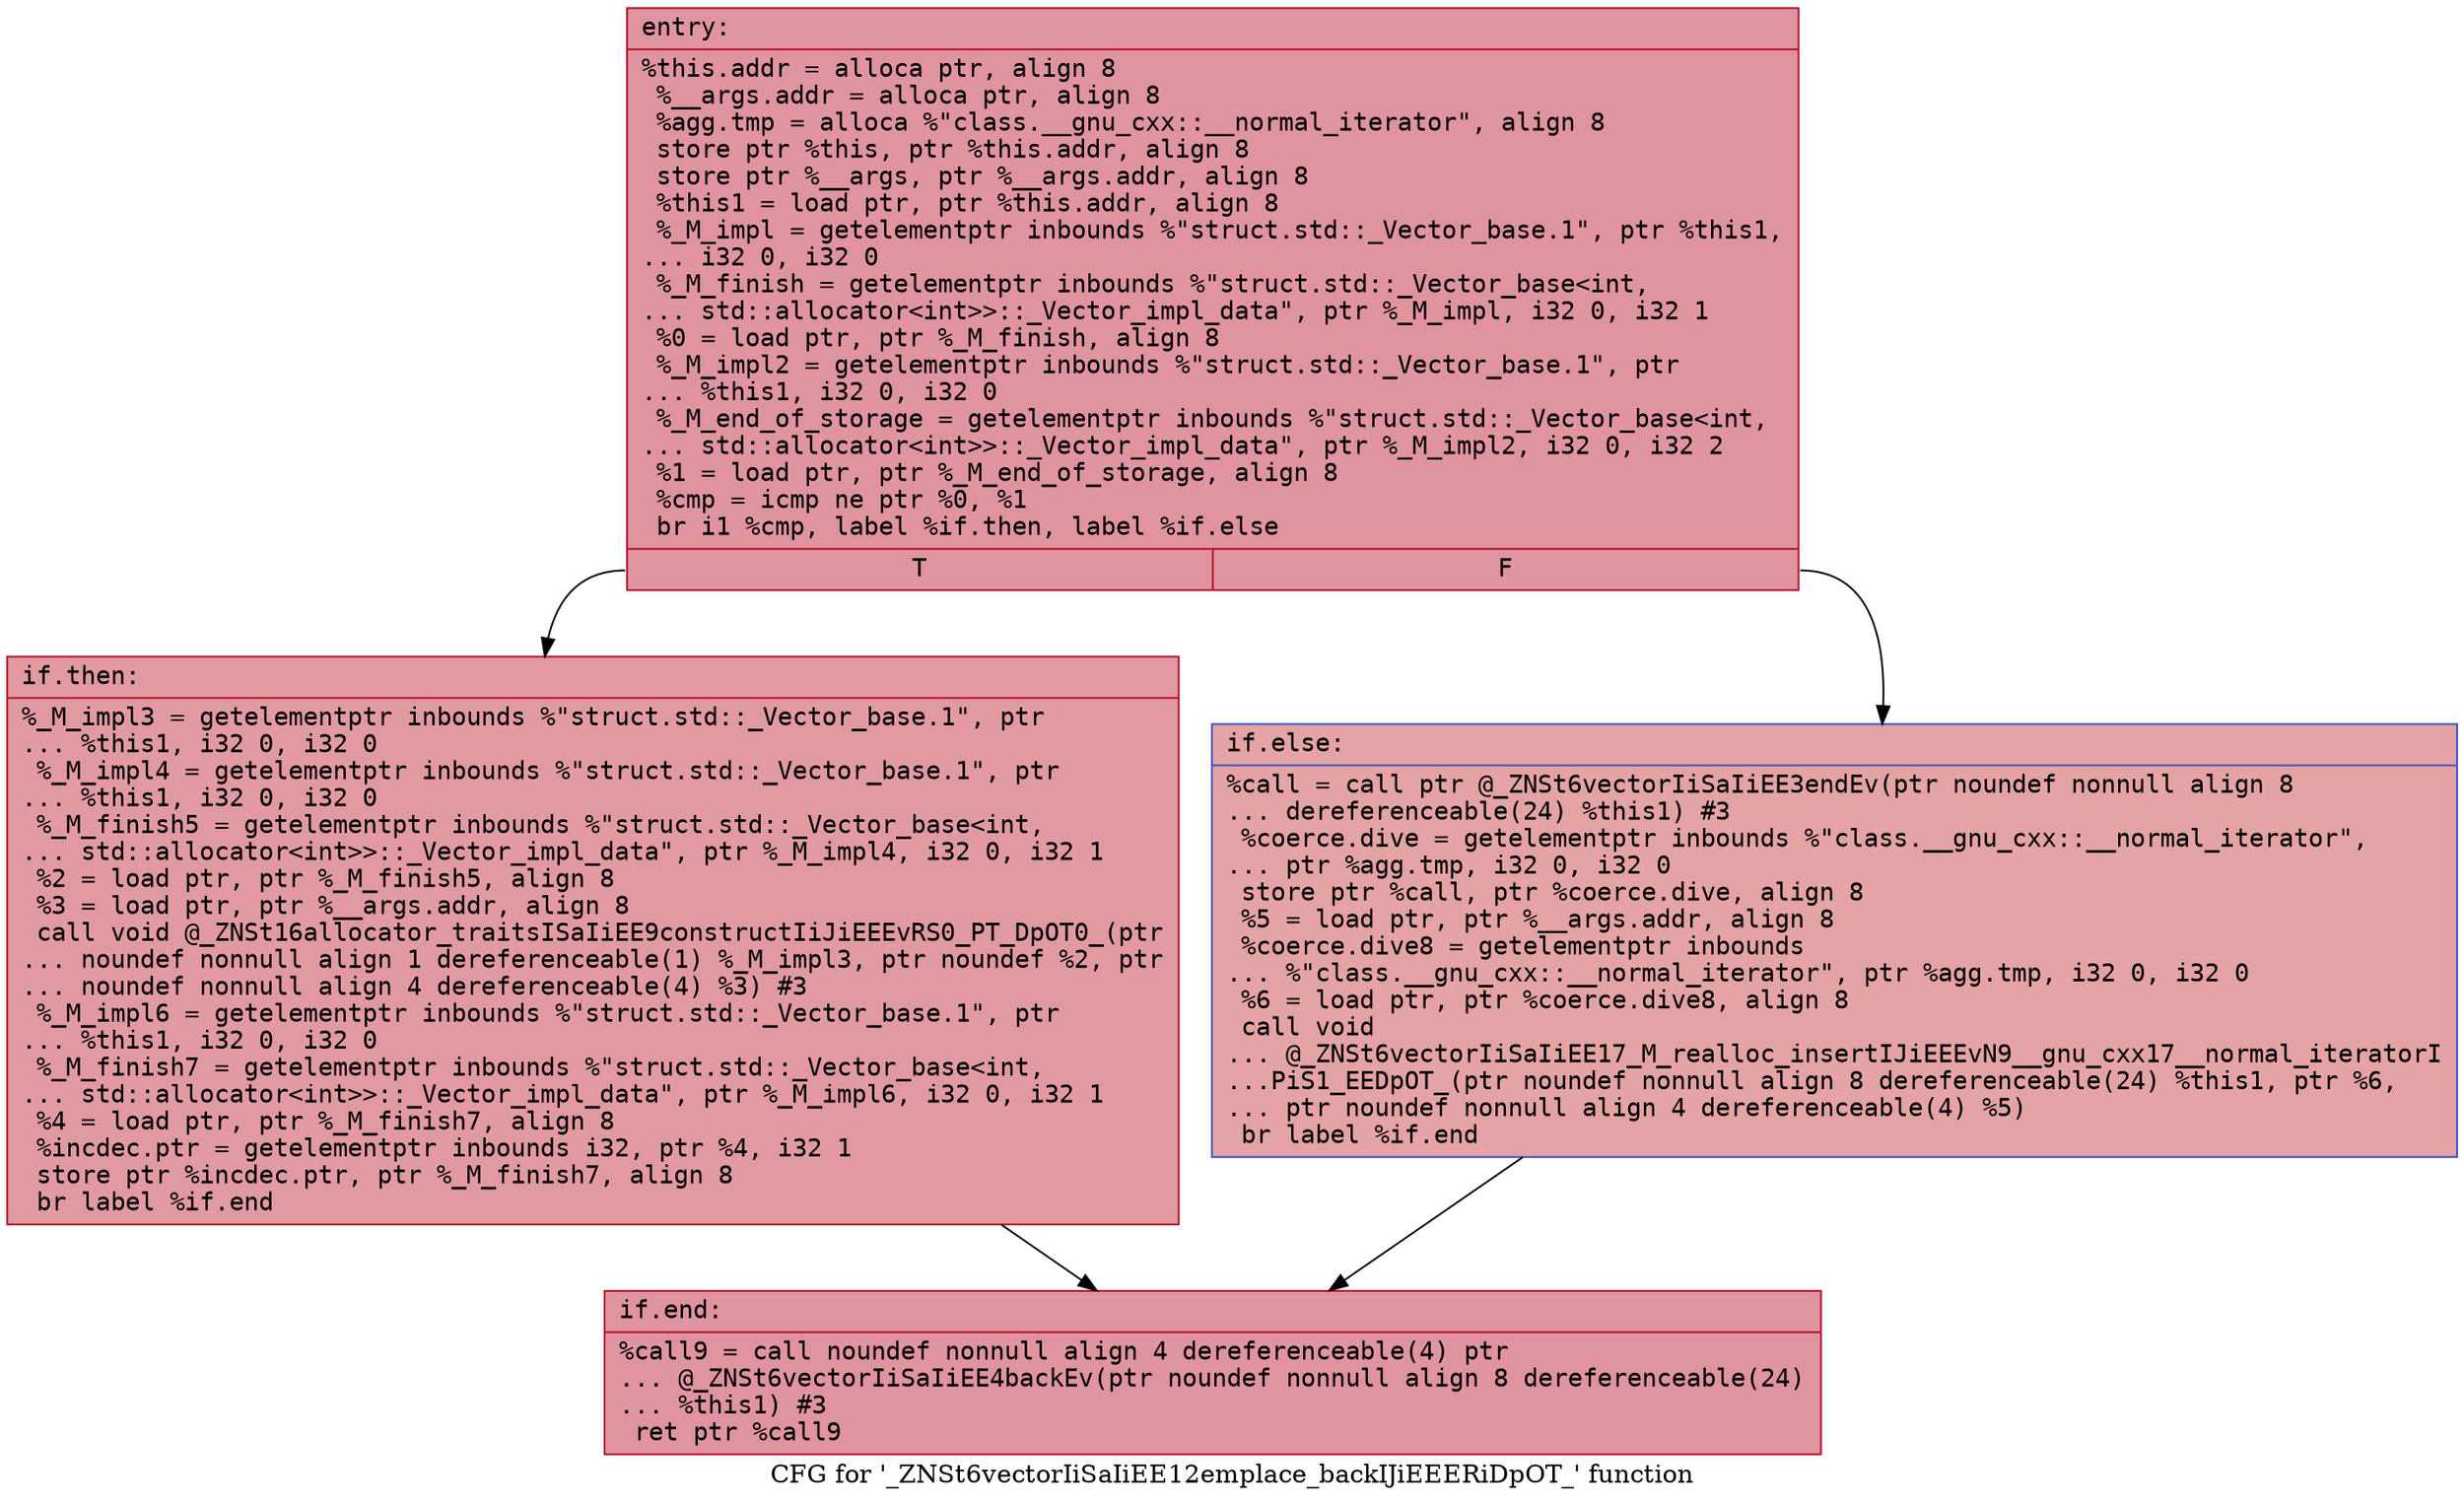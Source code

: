 digraph "CFG for '_ZNSt6vectorIiSaIiEE12emplace_backIJiEEERiDpOT_' function" {
	label="CFG for '_ZNSt6vectorIiSaIiEE12emplace_backIJiEEERiDpOT_' function";

	Node0x56307d708a90 [shape=record,color="#b70d28ff", style=filled, fillcolor="#b70d2870" fontname="Courier",label="{entry:\l|  %this.addr = alloca ptr, align 8\l  %__args.addr = alloca ptr, align 8\l  %agg.tmp = alloca %\"class.__gnu_cxx::__normal_iterator\", align 8\l  store ptr %this, ptr %this.addr, align 8\l  store ptr %__args, ptr %__args.addr, align 8\l  %this1 = load ptr, ptr %this.addr, align 8\l  %_M_impl = getelementptr inbounds %\"struct.std::_Vector_base.1\", ptr %this1,\l... i32 0, i32 0\l  %_M_finish = getelementptr inbounds %\"struct.std::_Vector_base\<int,\l... std::allocator\<int\>\>::_Vector_impl_data\", ptr %_M_impl, i32 0, i32 1\l  %0 = load ptr, ptr %_M_finish, align 8\l  %_M_impl2 = getelementptr inbounds %\"struct.std::_Vector_base.1\", ptr\l... %this1, i32 0, i32 0\l  %_M_end_of_storage = getelementptr inbounds %\"struct.std::_Vector_base\<int,\l... std::allocator\<int\>\>::_Vector_impl_data\", ptr %_M_impl2, i32 0, i32 2\l  %1 = load ptr, ptr %_M_end_of_storage, align 8\l  %cmp = icmp ne ptr %0, %1\l  br i1 %cmp, label %if.then, label %if.else\l|{<s0>T|<s1>F}}"];
	Node0x56307d708a90:s0 -> Node0x56307d709410[tooltip="entry -> if.then\nProbability 62.50%" ];
	Node0x56307d708a90:s1 -> Node0x56307d709620[tooltip="entry -> if.else\nProbability 37.50%" ];
	Node0x56307d709410 [shape=record,color="#b70d28ff", style=filled, fillcolor="#bb1b2c70" fontname="Courier",label="{if.then:\l|  %_M_impl3 = getelementptr inbounds %\"struct.std::_Vector_base.1\", ptr\l... %this1, i32 0, i32 0\l  %_M_impl4 = getelementptr inbounds %\"struct.std::_Vector_base.1\", ptr\l... %this1, i32 0, i32 0\l  %_M_finish5 = getelementptr inbounds %\"struct.std::_Vector_base\<int,\l... std::allocator\<int\>\>::_Vector_impl_data\", ptr %_M_impl4, i32 0, i32 1\l  %2 = load ptr, ptr %_M_finish5, align 8\l  %3 = load ptr, ptr %__args.addr, align 8\l  call void @_ZNSt16allocator_traitsISaIiEE9constructIiJiEEEvRS0_PT_DpOT0_(ptr\l... noundef nonnull align 1 dereferenceable(1) %_M_impl3, ptr noundef %2, ptr\l... noundef nonnull align 4 dereferenceable(4) %3) #3\l  %_M_impl6 = getelementptr inbounds %\"struct.std::_Vector_base.1\", ptr\l... %this1, i32 0, i32 0\l  %_M_finish7 = getelementptr inbounds %\"struct.std::_Vector_base\<int,\l... std::allocator\<int\>\>::_Vector_impl_data\", ptr %_M_impl6, i32 0, i32 1\l  %4 = load ptr, ptr %_M_finish7, align 8\l  %incdec.ptr = getelementptr inbounds i32, ptr %4, i32 1\l  store ptr %incdec.ptr, ptr %_M_finish7, align 8\l  br label %if.end\l}"];
	Node0x56307d709410 -> Node0x56307d709a80[tooltip="if.then -> if.end\nProbability 100.00%" ];
	Node0x56307d709620 [shape=record,color="#3d50c3ff", style=filled, fillcolor="#c32e3170" fontname="Courier",label="{if.else:\l|  %call = call ptr @_ZNSt6vectorIiSaIiEE3endEv(ptr noundef nonnull align 8\l... dereferenceable(24) %this1) #3\l  %coerce.dive = getelementptr inbounds %\"class.__gnu_cxx::__normal_iterator\",\l... ptr %agg.tmp, i32 0, i32 0\l  store ptr %call, ptr %coerce.dive, align 8\l  %5 = load ptr, ptr %__args.addr, align 8\l  %coerce.dive8 = getelementptr inbounds\l... %\"class.__gnu_cxx::__normal_iterator\", ptr %agg.tmp, i32 0, i32 0\l  %6 = load ptr, ptr %coerce.dive8, align 8\l  call void\l... @_ZNSt6vectorIiSaIiEE17_M_realloc_insertIJiEEEvN9__gnu_cxx17__normal_iteratorI\l...PiS1_EEDpOT_(ptr noundef nonnull align 8 dereferenceable(24) %this1, ptr %6,\l... ptr noundef nonnull align 4 dereferenceable(4) %5)\l  br label %if.end\l}"];
	Node0x56307d709620 -> Node0x56307d709a80[tooltip="if.else -> if.end\nProbability 100.00%" ];
	Node0x56307d709a80 [shape=record,color="#b70d28ff", style=filled, fillcolor="#b70d2870" fontname="Courier",label="{if.end:\l|  %call9 = call noundef nonnull align 4 dereferenceable(4) ptr\l... @_ZNSt6vectorIiSaIiEE4backEv(ptr noundef nonnull align 8 dereferenceable(24)\l... %this1) #3\l  ret ptr %call9\l}"];
}
